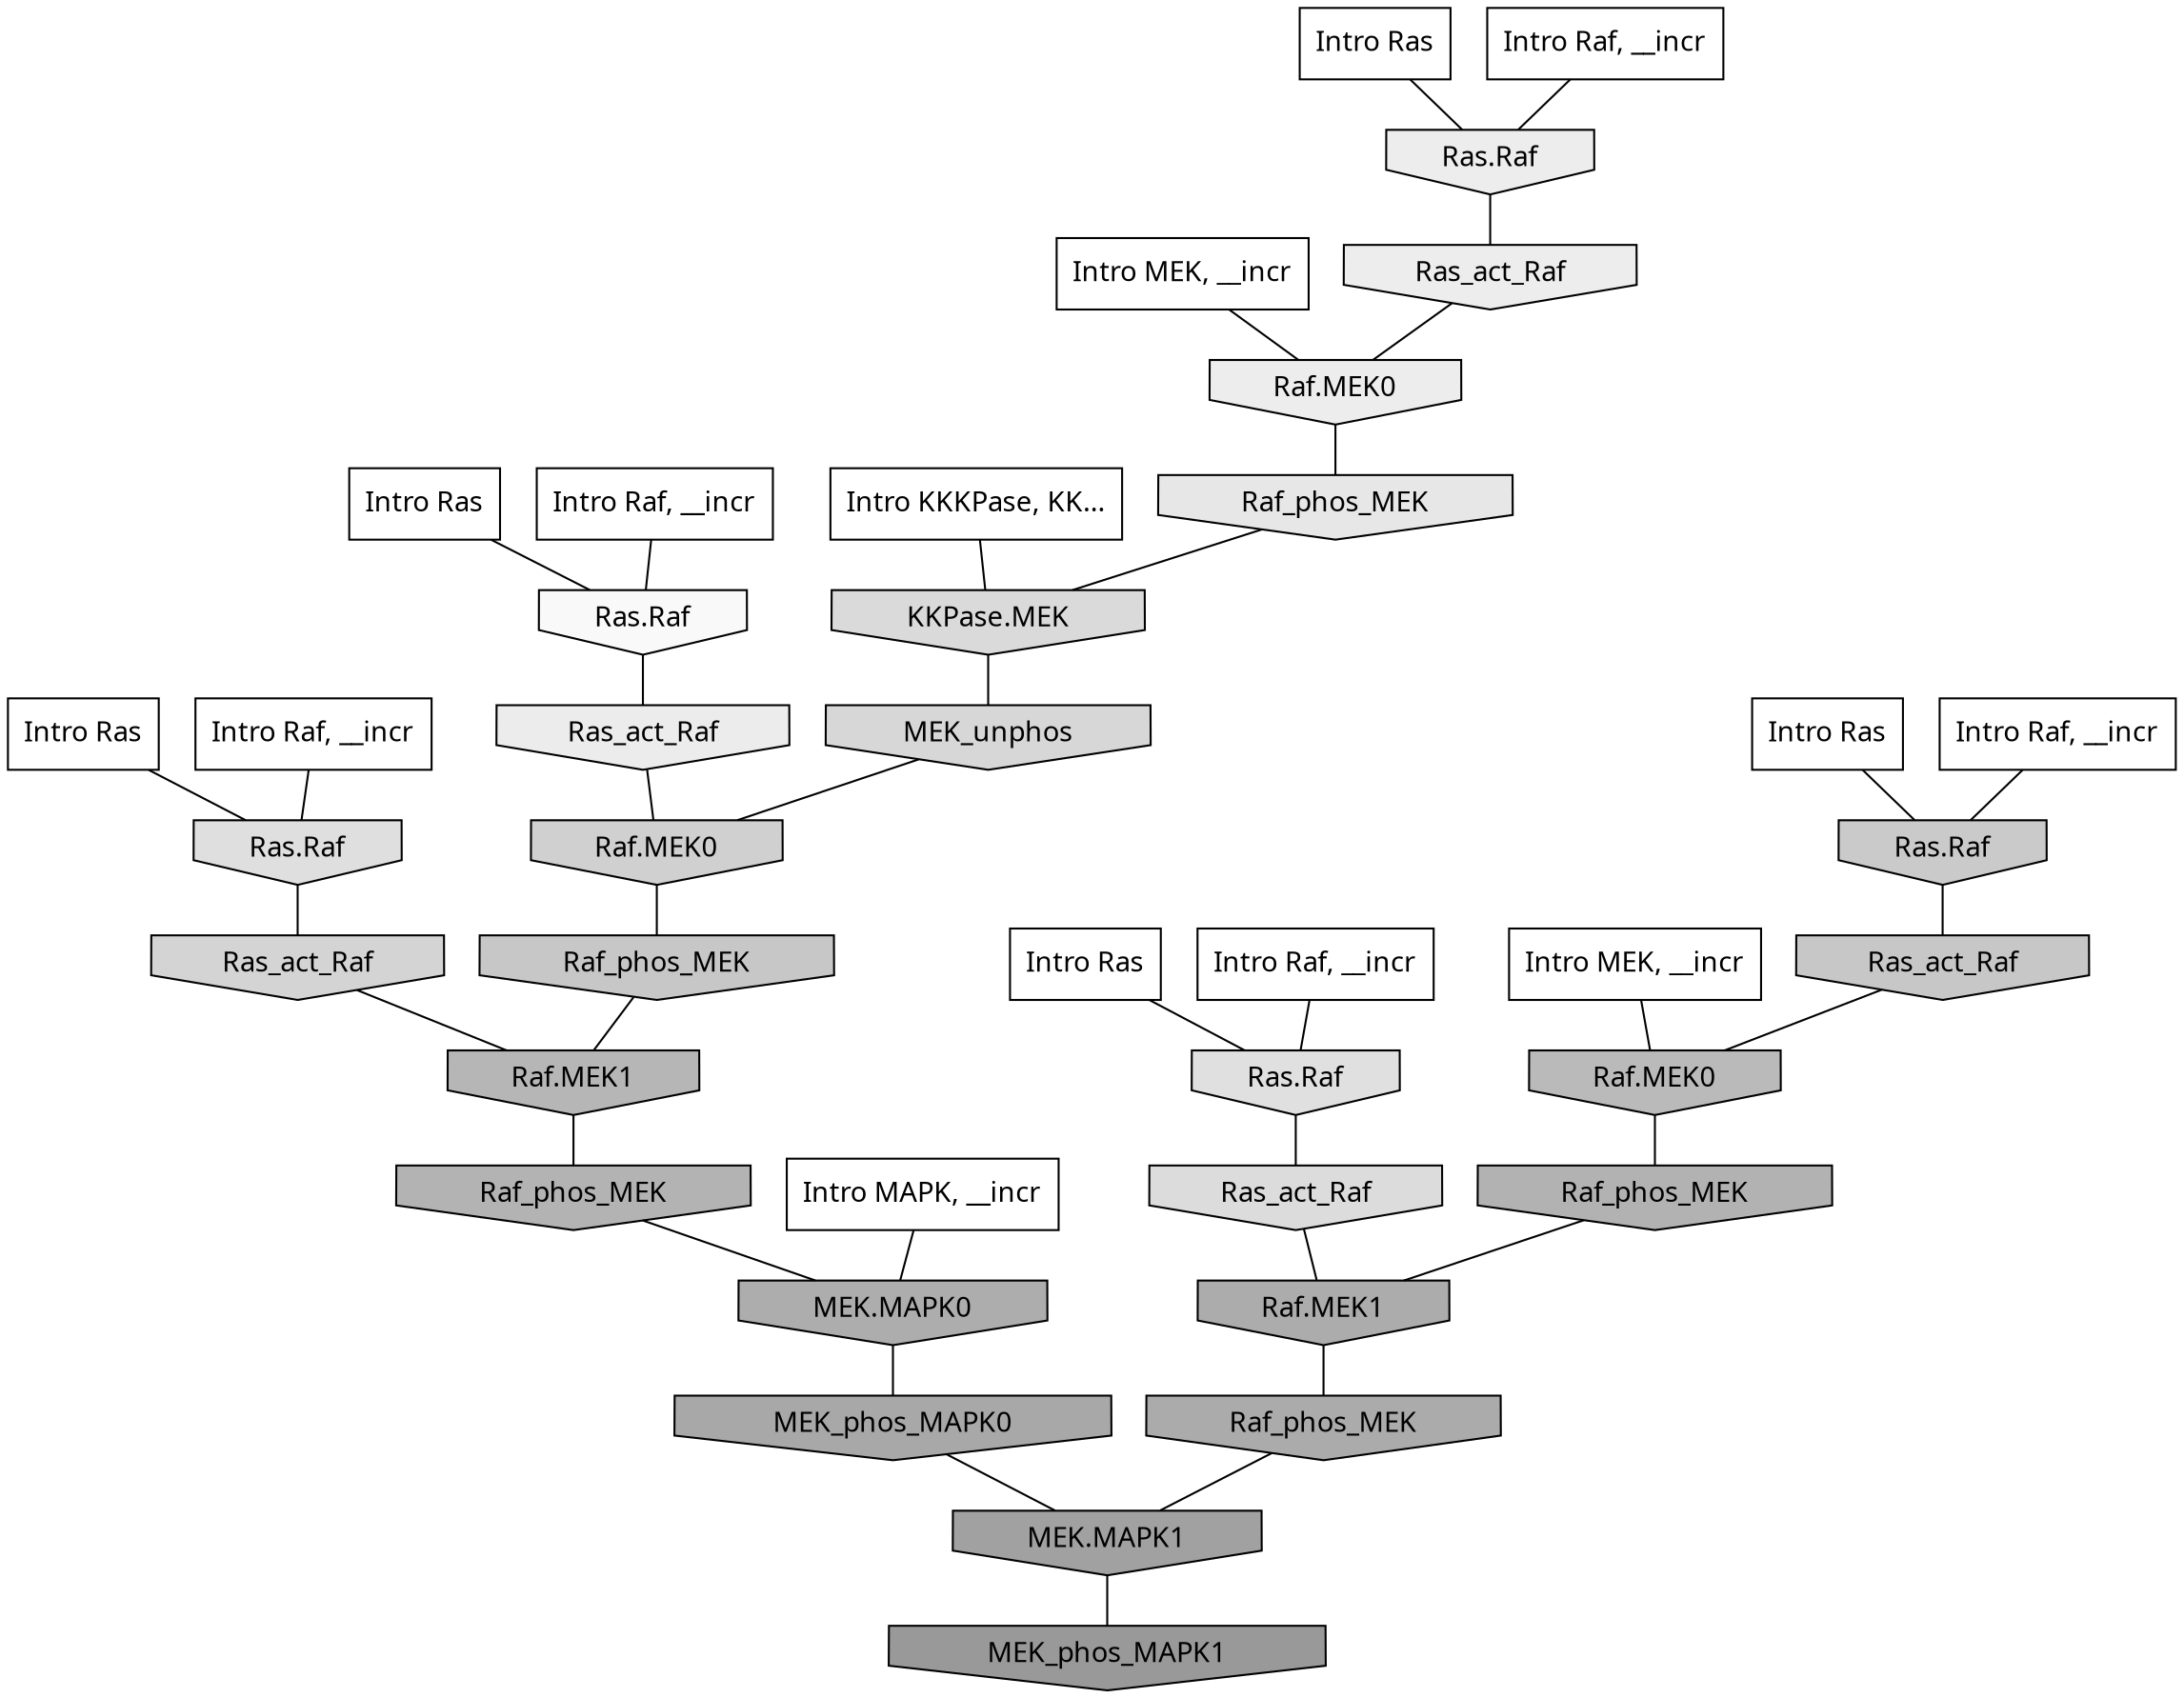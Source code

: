 digraph G{
  rankdir="TB";
  ranksep=0.30;
  node [fontname="CMU Serif"];
  edge [fontname="CMU Serif"];
  
  4 [label="Intro Ras", shape=rectangle, style=filled, fillcolor="0.000 0.000 1.000"]
  
  30 [label="Intro Ras", shape=rectangle, style=filled, fillcolor="0.000 0.000 1.000"]
  
  92 [label="Intro Ras", shape=rectangle, style=filled, fillcolor="0.000 0.000 1.000"]
  
  96 [label="Intro Ras", shape=rectangle, style=filled, fillcolor="0.000 0.000 1.000"]
  
  98 [label="Intro Ras", shape=rectangle, style=filled, fillcolor="0.000 0.000 1.000"]
  
  160 [label="Intro Raf, __incr", shape=rectangle, style=filled, fillcolor="0.000 0.000 1.000"]
  
  392 [label="Intro Raf, __incr", shape=rectangle, style=filled, fillcolor="0.000 0.000 1.000"]
  
  476 [label="Intro Raf, __incr", shape=rectangle, style=filled, fillcolor="0.000 0.000 1.000"]
  
  976 [label="Intro Raf, __incr", shape=rectangle, style=filled, fillcolor="0.000 0.000 1.000"]
  
  996 [label="Intro Raf, __incr", shape=rectangle, style=filled, fillcolor="0.000 0.000 1.000"]
  
  1872 [label="Intro MEK, __incr", shape=rectangle, style=filled, fillcolor="0.000 0.000 1.000"]
  
  2068 [label="Intro MEK, __incr", shape=rectangle, style=filled, fillcolor="0.000 0.000 1.000"]
  
  2755 [label="Intro MAPK, __incr", shape=rectangle, style=filled, fillcolor="0.000 0.000 1.000"]
  
  3155 [label="Intro KKKPase, KK...", shape=rectangle, style=filled, fillcolor="0.000 0.000 1.000"]
  
  3490 [label="Ras.Raf", shape=invhouse, style=filled, fillcolor="0.000 0.000 0.975"]
  
  4042 [label="Ras.Raf", shape=invhouse, style=filled, fillcolor="0.000 0.000 0.929"]
  
  4067 [label="Ras_act_Raf", shape=invhouse, style=filled, fillcolor="0.000 0.000 0.927"]
  
  4069 [label="Raf.MEK0", shape=invhouse, style=filled, fillcolor="0.000 0.000 0.927"]
  
  4152 [label="Ras_act_Raf", shape=invhouse, style=filled, fillcolor="0.000 0.000 0.922"]
  
  4454 [label="Raf_phos_MEK", shape=invhouse, style=filled, fillcolor="0.000 0.000 0.903"]
  
  4883 [label="Ras.Raf", shape=invhouse, style=filled, fillcolor="0.000 0.000 0.878"]
  
  4938 [label="Ras.Raf", shape=invhouse, style=filled, fillcolor="0.000 0.000 0.875"]
  
  5152 [label="Ras_act_Raf", shape=invhouse, style=filled, fillcolor="0.000 0.000 0.863"]
  
  5341 [label="KKPase.MEK", shape=invhouse, style=filled, fillcolor="0.000 0.000 0.854"]
  
  5529 [label="MEK_unphos", shape=invhouse, style=filled, fillcolor="0.000 0.000 0.843"]
  
  5784 [label="Ras_act_Raf", shape=invhouse, style=filled, fillcolor="0.000 0.000 0.830"]
  
  6102 [label="Raf.MEK0", shape=invhouse, style=filled, fillcolor="0.000 0.000 0.815"]
  
  6724 [label="Ras.Raf", shape=invhouse, style=filled, fillcolor="0.000 0.000 0.791"]
  
  7071 [label="Raf_phos_MEK", shape=invhouse, style=filled, fillcolor="0.000 0.000 0.779"]
  
  7157 [label="Ras_act_Raf", shape=invhouse, style=filled, fillcolor="0.000 0.000 0.778"]
  
  8877 [label="Raf.MEK0", shape=invhouse, style=filled, fillcolor="0.000 0.000 0.729"]
  
  9536 [label="Raf.MEK1", shape=invhouse, style=filled, fillcolor="0.000 0.000 0.714"]
  
  10072 [label="Raf_phos_MEK", shape=invhouse, style=filled, fillcolor="0.000 0.000 0.703"]
  
  10438 [label="Raf_phos_MEK", shape=invhouse, style=filled, fillcolor="0.000 0.000 0.696"]
  
  11505 [label="MEK.MAPK0", shape=invhouse, style=filled, fillcolor="0.000 0.000 0.677"]
  
  11730 [label="Raf.MEK1", shape=invhouse, style=filled, fillcolor="0.000 0.000 0.673"]
  
  12032 [label="Raf_phos_MEK", shape=invhouse, style=filled, fillcolor="0.000 0.000 0.668"]
  
  12633 [label="MEK_phos_MAPK0", shape=invhouse, style=filled, fillcolor="0.000 0.000 0.659"]
  
  14660 [label="MEK.MAPK1", shape=invhouse, style=filled, fillcolor="0.000 0.000 0.632"]
  
  16497 [label="MEK_phos_MAPK1", shape=invhouse, style=filled, fillcolor="0.000 0.000 0.600"]
  
  
  14660 -> 16497 [dir=none, color="0.000 0.000 0.000"] 
  12633 -> 14660 [dir=none, color="0.000 0.000 0.000"] 
  12032 -> 14660 [dir=none, color="0.000 0.000 0.000"] 
  11730 -> 12032 [dir=none, color="0.000 0.000 0.000"] 
  11505 -> 12633 [dir=none, color="0.000 0.000 0.000"] 
  10438 -> 11730 [dir=none, color="0.000 0.000 0.000"] 
  10072 -> 11505 [dir=none, color="0.000 0.000 0.000"] 
  9536 -> 10072 [dir=none, color="0.000 0.000 0.000"] 
  8877 -> 10438 [dir=none, color="0.000 0.000 0.000"] 
  7157 -> 8877 [dir=none, color="0.000 0.000 0.000"] 
  7071 -> 9536 [dir=none, color="0.000 0.000 0.000"] 
  6724 -> 7157 [dir=none, color="0.000 0.000 0.000"] 
  6102 -> 7071 [dir=none, color="0.000 0.000 0.000"] 
  5784 -> 9536 [dir=none, color="0.000 0.000 0.000"] 
  5529 -> 6102 [dir=none, color="0.000 0.000 0.000"] 
  5341 -> 5529 [dir=none, color="0.000 0.000 0.000"] 
  5152 -> 11730 [dir=none, color="0.000 0.000 0.000"] 
  4938 -> 5784 [dir=none, color="0.000 0.000 0.000"] 
  4883 -> 5152 [dir=none, color="0.000 0.000 0.000"] 
  4454 -> 5341 [dir=none, color="0.000 0.000 0.000"] 
  4152 -> 6102 [dir=none, color="0.000 0.000 0.000"] 
  4069 -> 4454 [dir=none, color="0.000 0.000 0.000"] 
  4067 -> 4069 [dir=none, color="0.000 0.000 0.000"] 
  4042 -> 4067 [dir=none, color="0.000 0.000 0.000"] 
  3490 -> 4152 [dir=none, color="0.000 0.000 0.000"] 
  3155 -> 5341 [dir=none, color="0.000 0.000 0.000"] 
  2755 -> 11505 [dir=none, color="0.000 0.000 0.000"] 
  2068 -> 4069 [dir=none, color="0.000 0.000 0.000"] 
  1872 -> 8877 [dir=none, color="0.000 0.000 0.000"] 
  996 -> 4042 [dir=none, color="0.000 0.000 0.000"] 
  976 -> 4938 [dir=none, color="0.000 0.000 0.000"] 
  476 -> 3490 [dir=none, color="0.000 0.000 0.000"] 
  392 -> 4883 [dir=none, color="0.000 0.000 0.000"] 
  160 -> 6724 [dir=none, color="0.000 0.000 0.000"] 
  98 -> 4883 [dir=none, color="0.000 0.000 0.000"] 
  96 -> 4042 [dir=none, color="0.000 0.000 0.000"] 
  92 -> 6724 [dir=none, color="0.000 0.000 0.000"] 
  30 -> 3490 [dir=none, color="0.000 0.000 0.000"] 
  4 -> 4938 [dir=none, color="0.000 0.000 0.000"] 
  
  }

